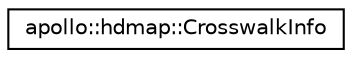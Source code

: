 digraph "Graphical Class Hierarchy"
{
  edge [fontname="Helvetica",fontsize="10",labelfontname="Helvetica",labelfontsize="10"];
  node [fontname="Helvetica",fontsize="10",shape=record];
  rankdir="LR";
  Node1 [label="apollo::hdmap::CrosswalkInfo",height=0.2,width=0.4,color="black", fillcolor="white", style="filled",URL="$classapollo_1_1hdmap_1_1CrosswalkInfo.html"];
}
